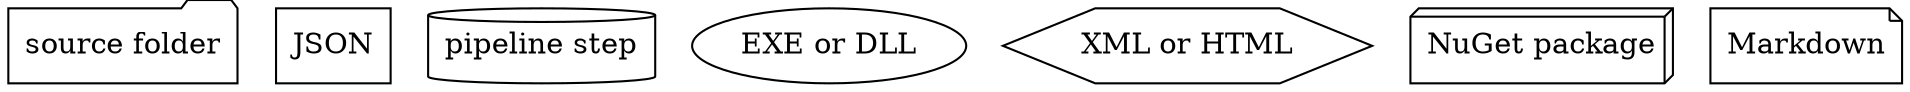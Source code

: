 digraph {
  {
    "source folder" [shape=folder]
    "JSON" [shape=box]
    "pipeline step" [shape=cylinder]
    "EXE or DLL" [shape=ellipse]
    "XML or HTML" [shape=hexagon]
    "NuGet package" [shape=box3d]
    "Markdown" [shape=note]
  }
}
